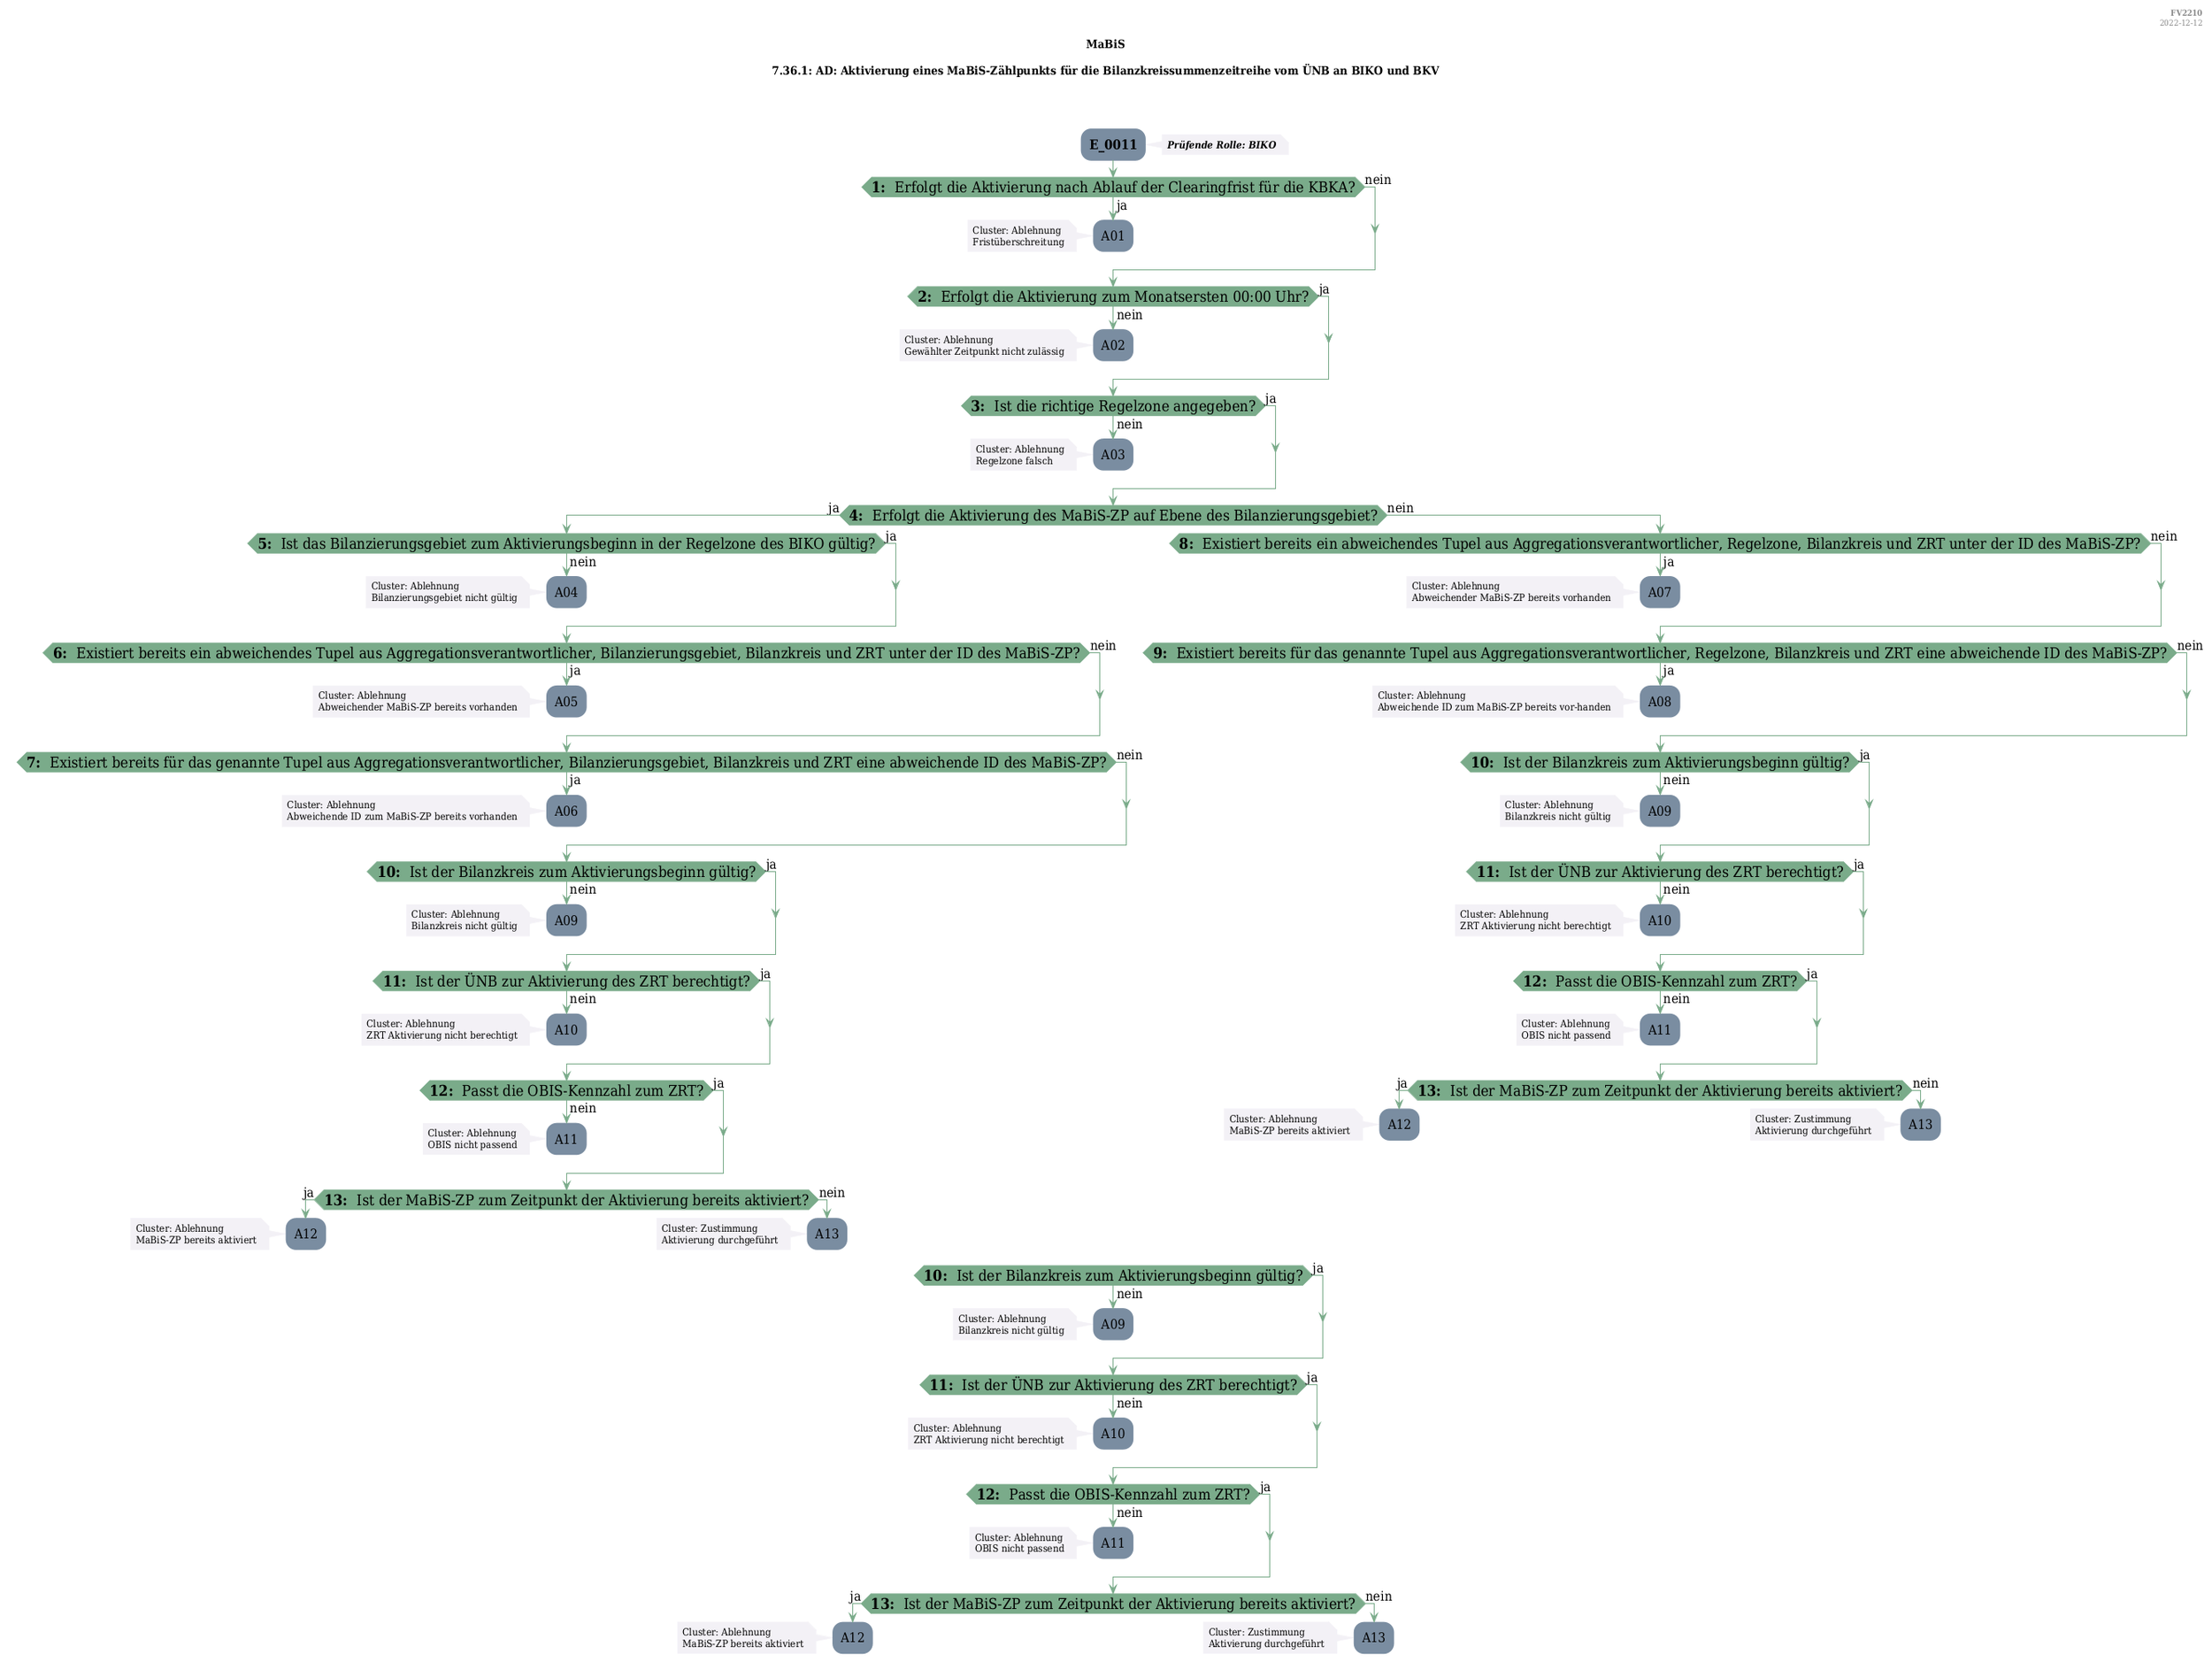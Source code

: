 @startuml
skinparam Shadowing false
skinparam NoteBorderColor #f3f1f6
skinparam NoteBackgroundColor #f3f1f6
skinparam NoteFontSize 12
skinparam ActivityBorderColor none
skinparam ActivityBackgroundColor #7a8da1
skinparam ActivityFontSize 16
skinparam ArrowColor #7aab8a
skinparam ArrowFontSize 16
skinparam ActivityDiamondBackgroundColor #7aab8a
skinparam ActivityDiamondBorderColor #7aab8a
skinparam ActivityDiamondFontSize 18
skinparam defaultFontName DejaVu Serif Condensed
skinparam ActivityEndColor #669580

header
<b>FV2210
2022-12-12
endheader

title
MaBiS

7.36.1: AD: Aktivierung eines MaBiS-Zählpunkts für die Bilanzkreissummenzeitreihe vom ÜNB an BIKO und BKV



end title
:<b>E_0011</b>;
note right
<b><i>Prüfende Rolle: BIKO
end note

if (<b>1: </b> Erfolgt die Aktivierung nach Ablauf der Clearingfrist für die KBKA?) then (ja)
    :A01;
    note left
        Cluster: Ablehnung
        Fristüberschreitung
    endnote
    kill;
else (nein)
endif
if (<b>2: </b> Erfolgt die Aktivierung zum Monatsersten 00:00 Uhr?) then (ja)
else (nein)
    :A02;
    note left
        Cluster: Ablehnung
        Gewählter Zeitpunkt nicht zulässig
    endnote
    kill;
endif
if (<b>3: </b> Ist die richtige Regelzone angegeben?) then (ja)
else (nein)
    :A03;
    note left
        Cluster: Ablehnung
        Regelzone falsch
    endnote
    kill;
endif
if (<b>4: </b> Erfolgt die Aktivierung des MaBiS-ZP auf Ebene des Bilanzierungsgebiet?) then (ja)
    if (<b>5: </b> Ist das Bilanzierungsgebiet zum Aktivierungsbeginn in der Regelzone des BIKO gültig?) then (ja)
    else (nein)
        :A04;
        note left
            Cluster: Ablehnung
            Bilanzierungsgebiet nicht gültig
        endnote
        kill;
    endif
    if (<b>6: </b> Existiert bereits ein abweichendes Tupel aus Aggregationsverantwortlicher, Bilanzierungsgebiet, Bilanzkreis und ZRT unter der ID des MaBiS-ZP?) then (ja)
        :A05;
        note left
            Cluster: Ablehnung
            Abweichender MaBiS-ZP bereits vorhanden
        endnote
        kill;
    else (nein)
    endif
    if (<b>7: </b> Existiert bereits für das genannte Tupel aus Aggregationsverantwortlicher, Bilanzierungsgebiet, Bilanzkreis und ZRT eine abweichende ID des MaBiS-ZP?) then (ja)
        :A06;
        note left
            Cluster: Ablehnung
            Abweichende ID zum MaBiS-ZP bereits vorhanden
        endnote
        kill;
    else (nein)
    endif
    if (<b>10: </b> Ist der Bilanzkreis zum Aktivierungsbeginn gültig?) then (ja)
    else (nein)
        :A09;
        note left
            Cluster: Ablehnung
            Bilanzkreis nicht gültig
        endnote
        kill;
    endif
    if (<b>11: </b> Ist der ÜNB zur Aktivierung des ZRT berechtigt?) then (ja)
    else (nein)
        :A10;
        note left
            Cluster: Ablehnung
            ZRT Aktivierung nicht berechtigt
        endnote
        kill;
    endif
    if (<b>12: </b> Passt die OBIS-Kennzahl zum ZRT?) then (ja)
    else (nein)
        :A11;
        note left
            Cluster: Ablehnung
            OBIS nicht passend
        endnote
        kill;
    endif
    if (<b>13: </b> Ist der MaBiS-ZP zum Zeitpunkt der Aktivierung bereits aktiviert?) then (ja)
        :A12;
        note left
            Cluster: Ablehnung
            MaBiS-ZP bereits aktiviert
        endnote
        kill;
    else (nein)
        :A13;
        note left
            Cluster: Zustimmung 
            Aktivierung durchgeführt
        endnote
        kill;
    endif
else (nein)
    if (<b>8: </b> Existiert bereits ein abweichendes Tupel aus Aggregationsverantwortlicher, Regelzone, Bilanzkreis und ZRT unter der ID des MaBiS-ZP?) then (ja)
        :A07;
        note left
            Cluster: Ablehnung
            Abweichender MaBiS-ZP bereits vorhanden
        endnote
        kill;
    else (nein)
    endif
    if (<b>9: </b> Existiert bereits für das genannte Tupel aus Aggregationsverantwortlicher, Regelzone, Bilanzkreis und ZRT eine abweichende ID des MaBiS-ZP?) then (ja)
        :A08;
        note left
            Cluster: Ablehnung
            Abweichende ID zum MaBiS-ZP bereits vor-handen
        endnote
        kill;
    else (nein)
    endif
    if (<b>10: </b> Ist der Bilanzkreis zum Aktivierungsbeginn gültig?) then (ja)
    else (nein)
        :A09;
        note left
            Cluster: Ablehnung
            Bilanzkreis nicht gültig
        endnote
        kill;
    endif
    if (<b>11: </b> Ist der ÜNB zur Aktivierung des ZRT berechtigt?) then (ja)
    else (nein)
        :A10;
        note left
            Cluster: Ablehnung
            ZRT Aktivierung nicht berechtigt
        endnote
        kill;
    endif
    if (<b>12: </b> Passt die OBIS-Kennzahl zum ZRT?) then (ja)
    else (nein)
        :A11;
        note left
            Cluster: Ablehnung
            OBIS nicht passend
        endnote
        kill;
    endif
    if (<b>13: </b> Ist der MaBiS-ZP zum Zeitpunkt der Aktivierung bereits aktiviert?) then (ja)
        :A12;
        note left
            Cluster: Ablehnung
            MaBiS-ZP bereits aktiviert
        endnote
        kill;
    else (nein)
        :A13;
        note left
            Cluster: Zustimmung 
            Aktivierung durchgeführt
        endnote
        kill;
    endif
endif
if (<b>10: </b> Ist der Bilanzkreis zum Aktivierungsbeginn gültig?) then (ja)
else (nein)
    :A09;
    note left
        Cluster: Ablehnung
        Bilanzkreis nicht gültig
    endnote
    kill;
endif
if (<b>11: </b> Ist der ÜNB zur Aktivierung des ZRT berechtigt?) then (ja)
else (nein)
    :A10;
    note left
        Cluster: Ablehnung
        ZRT Aktivierung nicht berechtigt
    endnote
    kill;
endif
if (<b>12: </b> Passt die OBIS-Kennzahl zum ZRT?) then (ja)
else (nein)
    :A11;
    note left
        Cluster: Ablehnung
        OBIS nicht passend
    endnote
    kill;
endif
if (<b>13: </b> Ist der MaBiS-ZP zum Zeitpunkt der Aktivierung bereits aktiviert?) then (ja)
    :A12;
    note left
        Cluster: Ablehnung
        MaBiS-ZP bereits aktiviert
    endnote
    kill;
else (nein)
    :A13;
    note left
        Cluster: Zustimmung 
        Aktivierung durchgeführt
    endnote
    kill;
endif

@enduml
